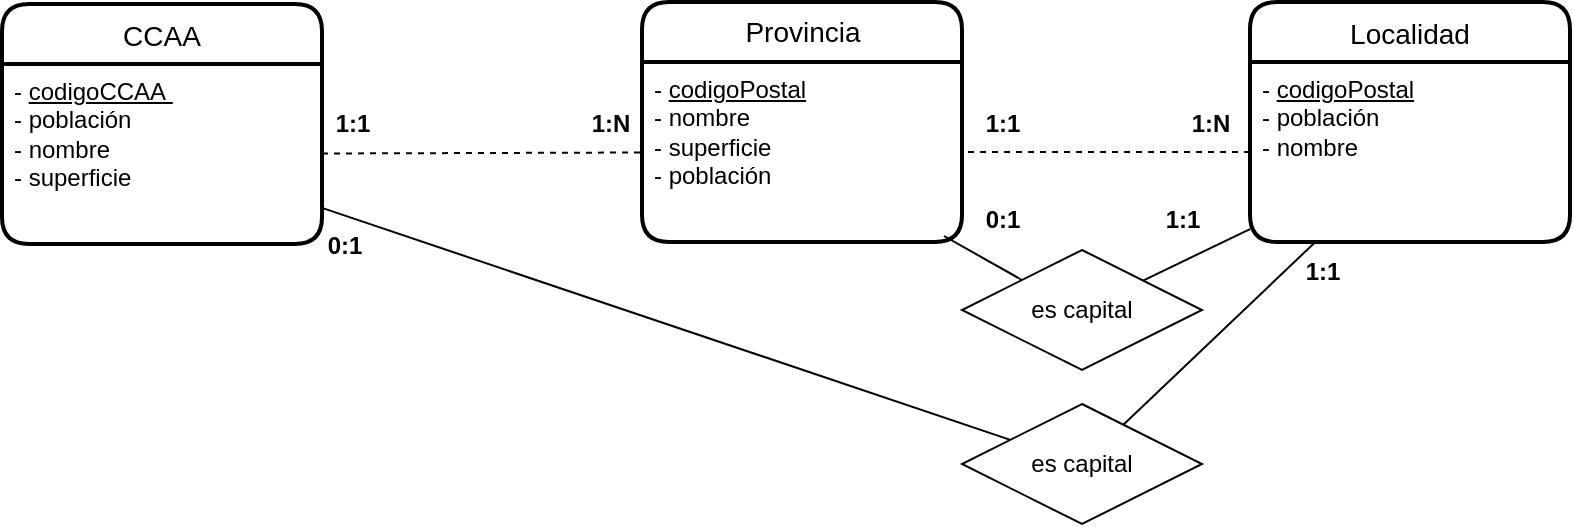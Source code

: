 <mxfile version="20.1.3" type="github">
  <diagram id="e14B0zVhnKclSYJwJWuQ" name="Pàgina-1">
    <mxGraphModel dx="2150" dy="513" grid="1" gridSize="10" guides="1" tooltips="1" connect="1" arrows="1" fold="1" page="1" pageScale="1" pageWidth="1169" pageHeight="827" math="0" shadow="0">
      <root>
        <mxCell id="0" />
        <mxCell id="1" parent="0" />
        <mxCell id="MY2yZ7T-iWRl8EQ1s907-56" value="Localidad" style="swimlane;childLayout=stackLayout;horizontal=1;startSize=30;horizontalStack=0;rounded=1;fontSize=14;fontStyle=0;strokeWidth=2;resizeParent=0;resizeLast=1;shadow=0;dashed=0;align=center;" parent="1" vertex="1">
          <mxGeometry x="-386" y="311" width="160" height="120" as="geometry" />
        </mxCell>
        <mxCell id="MY2yZ7T-iWRl8EQ1s907-57" value="- &lt;u&gt;codigoPostal&lt;/u&gt;&lt;br&gt;- población&lt;br&gt;- nombre" style="align=left;strokeColor=none;fillColor=none;spacingLeft=4;fontSize=12;verticalAlign=top;resizable=0;rotatable=0;part=1;html=1;" parent="MY2yZ7T-iWRl8EQ1s907-56" vertex="1">
          <mxGeometry y="30" width="160" height="90" as="geometry" />
        </mxCell>
        <mxCell id="MY2yZ7T-iWRl8EQ1s907-62" value="Provincia" style="swimlane;childLayout=stackLayout;horizontal=1;startSize=30;horizontalStack=0;rounded=1;fontSize=14;fontStyle=0;strokeWidth=2;resizeParent=0;resizeLast=1;shadow=0;dashed=0;align=center;html=1;" parent="1" vertex="1">
          <mxGeometry x="-690" y="311" width="160" height="120" as="geometry" />
        </mxCell>
        <mxCell id="MY2yZ7T-iWRl8EQ1s907-63" value="- &lt;u&gt;codigoPostal&lt;/u&gt;&lt;br&gt;- nombre&lt;br&gt;- superficie&lt;br&gt;- población" style="align=left;strokeColor=none;fillColor=none;spacingLeft=4;fontSize=12;verticalAlign=top;resizable=0;rotatable=0;part=1;html=1;" parent="MY2yZ7T-iWRl8EQ1s907-62" vertex="1">
          <mxGeometry y="30" width="160" height="90" as="geometry" />
        </mxCell>
        <mxCell id="MY2yZ7T-iWRl8EQ1s907-60" value="CCAA" style="swimlane;childLayout=stackLayout;horizontal=1;startSize=30;horizontalStack=0;rounded=1;fontSize=14;fontStyle=0;strokeWidth=2;resizeParent=0;resizeLast=1;shadow=0;dashed=0;align=center;" parent="1" vertex="1">
          <mxGeometry x="-1010" y="312" width="160" height="120" as="geometry" />
        </mxCell>
        <mxCell id="MY2yZ7T-iWRl8EQ1s907-61" value="- &lt;u&gt;codigoCCAA&amp;nbsp;&lt;/u&gt;&lt;br&gt;- población&lt;br&gt;- nombre&lt;br&gt;- superficie" style="align=left;strokeColor=none;fillColor=none;spacingLeft=4;fontSize=12;verticalAlign=top;resizable=0;rotatable=0;part=1;fontStyle=0;html=1;" parent="MY2yZ7T-iWRl8EQ1s907-60" vertex="1">
          <mxGeometry y="30" width="160" height="90" as="geometry" />
        </mxCell>
        <mxCell id="MY2yZ7T-iWRl8EQ1s907-69" value="" style="endArrow=none;html=1;rounded=0;dashed=1;" parent="1" source="MY2yZ7T-iWRl8EQ1s907-61" target="MY2yZ7T-iWRl8EQ1s907-63" edge="1">
          <mxGeometry relative="1" as="geometry">
            <mxPoint x="-280" y="302" as="sourcePoint" />
            <mxPoint x="-786.105" y="203.948" as="targetPoint" />
          </mxGeometry>
        </mxCell>
        <mxCell id="MY2yZ7T-iWRl8EQ1s907-74" value="" style="endArrow=none;html=1;rounded=0;dashed=1;" parent="1" source="MY2yZ7T-iWRl8EQ1s907-57" target="MY2yZ7T-iWRl8EQ1s907-63" edge="1">
          <mxGeometry relative="1" as="geometry">
            <mxPoint x="-392.287" y="203.143" as="sourcePoint" />
            <mxPoint x="-420" y="391.545" as="targetPoint" />
          </mxGeometry>
        </mxCell>
        <mxCell id="MY2yZ7T-iWRl8EQ1s907-76" value="es capital" style="shape=rhombus;perimeter=rhombusPerimeter;whiteSpace=wrap;html=1;align=center;" parent="1" vertex="1">
          <mxGeometry x="-530" y="512" width="120" height="60" as="geometry" />
        </mxCell>
        <mxCell id="MY2yZ7T-iWRl8EQ1s907-77" value="es capital" style="shape=rhombus;perimeter=rhombusPerimeter;whiteSpace=wrap;html=1;align=center;" parent="1" vertex="1">
          <mxGeometry x="-530" y="435" width="120" height="60" as="geometry" />
        </mxCell>
        <mxCell id="MY2yZ7T-iWRl8EQ1s907-78" value="" style="endArrow=none;html=1;rounded=0;" parent="1" source="MY2yZ7T-iWRl8EQ1s907-61" target="MY2yZ7T-iWRl8EQ1s907-76" edge="1">
          <mxGeometry relative="1" as="geometry">
            <mxPoint x="-884.878" y="352.0" as="sourcePoint" />
            <mxPoint x="-776.842" y="213.579" as="targetPoint" />
          </mxGeometry>
        </mxCell>
        <mxCell id="MY2yZ7T-iWRl8EQ1s907-79" value="" style="endArrow=none;html=1;rounded=0;entryX=0;entryY=0;entryDx=0;entryDy=0;" parent="1" target="MY2yZ7T-iWRl8EQ1s907-77" edge="1">
          <mxGeometry relative="1" as="geometry">
            <mxPoint x="-539" y="428" as="sourcePoint" />
            <mxPoint x="-493" y="447" as="targetPoint" />
          </mxGeometry>
        </mxCell>
        <mxCell id="MY2yZ7T-iWRl8EQ1s907-80" value="" style="endArrow=none;html=1;rounded=0;" parent="1" source="MY2yZ7T-iWRl8EQ1s907-77" target="MY2yZ7T-iWRl8EQ1s907-57" edge="1">
          <mxGeometry relative="1" as="geometry">
            <mxPoint x="-320" y="358.538" as="sourcePoint" />
            <mxPoint x="-469.412" y="286.706" as="targetPoint" />
          </mxGeometry>
        </mxCell>
        <mxCell id="MY2yZ7T-iWRl8EQ1s907-81" value="" style="endArrow=none;html=1;rounded=0;" parent="1" source="MY2yZ7T-iWRl8EQ1s907-76" target="MY2yZ7T-iWRl8EQ1s907-57" edge="1">
          <mxGeometry relative="1" as="geometry">
            <mxPoint x="-506.364" y="245.182" as="sourcePoint" />
            <mxPoint x="-559.322" y="22" as="targetPoint" />
          </mxGeometry>
        </mxCell>
        <mxCell id="jRFVzA_71bG7eUm4LBwY-1" value="&lt;b&gt;0:1&lt;/b&gt;" style="text;html=1;align=center;verticalAlign=middle;resizable=0;points=[];autosize=1;strokeColor=none;fillColor=none;" vertex="1" parent="1">
          <mxGeometry x="-859" y="418" width="40" height="30" as="geometry" />
        </mxCell>
        <mxCell id="jRFVzA_71bG7eUm4LBwY-2" value="&lt;b&gt;1:1&lt;/b&gt;" style="text;html=1;align=center;verticalAlign=middle;resizable=0;points=[];autosize=1;strokeColor=none;fillColor=none;" vertex="1" parent="1">
          <mxGeometry x="-370" y="431" width="40" height="30" as="geometry" />
        </mxCell>
        <mxCell id="jRFVzA_71bG7eUm4LBwY-3" value="&lt;b&gt;1:1&lt;/b&gt;" style="text;html=1;align=center;verticalAlign=middle;resizable=0;points=[];autosize=1;strokeColor=none;fillColor=none;" vertex="1" parent="1">
          <mxGeometry x="-855" y="357" width="40" height="30" as="geometry" />
        </mxCell>
        <mxCell id="jRFVzA_71bG7eUm4LBwY-4" value="&lt;b&gt;1:N&lt;/b&gt;" style="text;html=1;align=center;verticalAlign=middle;resizable=0;points=[];autosize=1;strokeColor=none;fillColor=none;" vertex="1" parent="1">
          <mxGeometry x="-726" y="357" width="40" height="30" as="geometry" />
        </mxCell>
        <mxCell id="jRFVzA_71bG7eUm4LBwY-5" value="&lt;b&gt;0:1&lt;/b&gt;" style="text;html=1;align=center;verticalAlign=middle;resizable=0;points=[];autosize=1;strokeColor=none;fillColor=none;" vertex="1" parent="1">
          <mxGeometry x="-530" y="405" width="40" height="30" as="geometry" />
        </mxCell>
        <mxCell id="jRFVzA_71bG7eUm4LBwY-6" value="&lt;b&gt;1:1&lt;/b&gt;" style="text;html=1;align=center;verticalAlign=middle;resizable=0;points=[];autosize=1;strokeColor=none;fillColor=none;" vertex="1" parent="1">
          <mxGeometry x="-440" y="405" width="40" height="30" as="geometry" />
        </mxCell>
        <mxCell id="jRFVzA_71bG7eUm4LBwY-8" value="&lt;b&gt;1:1&lt;/b&gt;" style="text;html=1;align=center;verticalAlign=middle;resizable=0;points=[];autosize=1;strokeColor=none;fillColor=none;" vertex="1" parent="1">
          <mxGeometry x="-530" y="357" width="40" height="30" as="geometry" />
        </mxCell>
        <mxCell id="jRFVzA_71bG7eUm4LBwY-9" value="&lt;b&gt;1:N&lt;/b&gt;" style="text;html=1;align=center;verticalAlign=middle;resizable=0;points=[];autosize=1;strokeColor=none;fillColor=none;" vertex="1" parent="1">
          <mxGeometry x="-426" y="357" width="40" height="30" as="geometry" />
        </mxCell>
      </root>
    </mxGraphModel>
  </diagram>
</mxfile>

